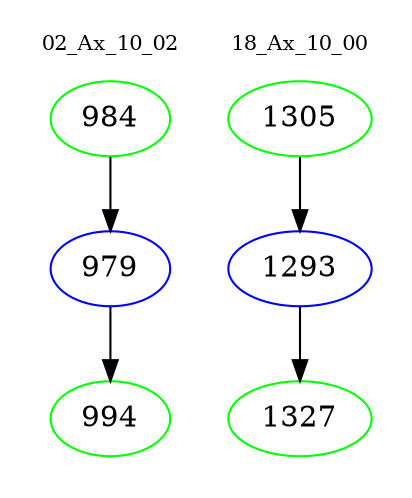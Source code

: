 digraph{
subgraph cluster_0 {
color = white
label = "02_Ax_10_02";
fontsize=10;
T0_984 [label="984", color="green"]
T0_984 -> T0_979 [color="black"]
T0_979 [label="979", color="blue"]
T0_979 -> T0_994 [color="black"]
T0_994 [label="994", color="green"]
}
subgraph cluster_1 {
color = white
label = "18_Ax_10_00";
fontsize=10;
T1_1305 [label="1305", color="green"]
T1_1305 -> T1_1293 [color="black"]
T1_1293 [label="1293", color="blue"]
T1_1293 -> T1_1327 [color="black"]
T1_1327 [label="1327", color="green"]
}
}
